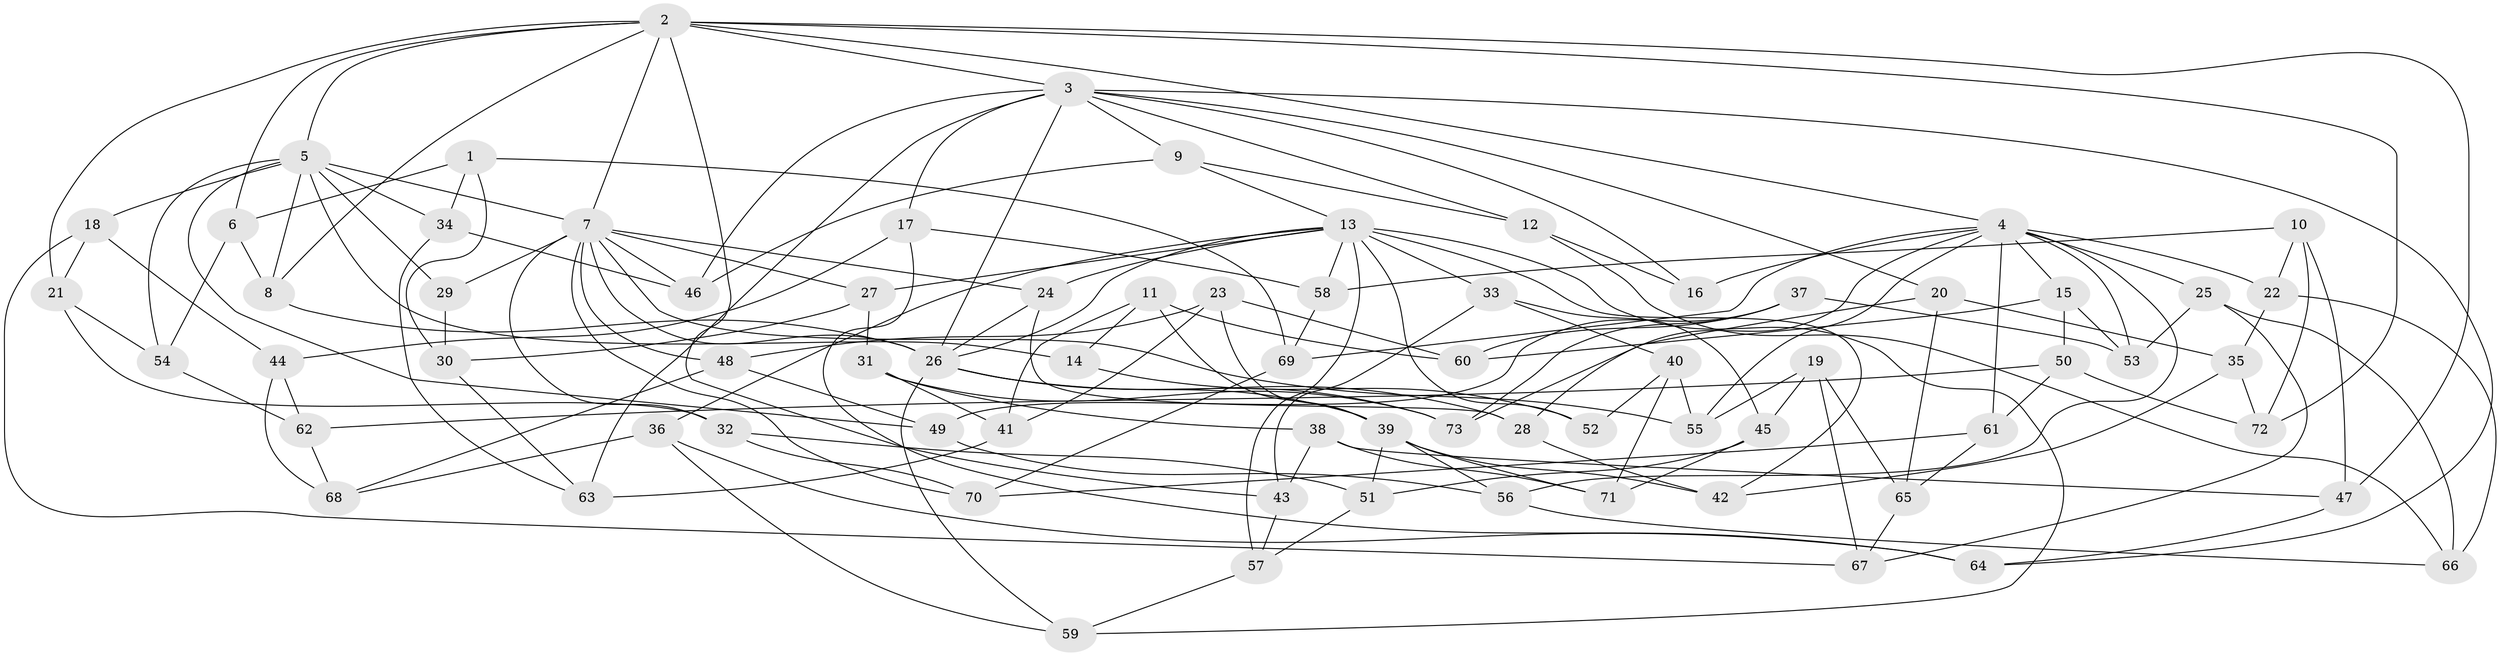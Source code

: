 // original degree distribution, {4: 1.0}
// Generated by graph-tools (version 1.1) at 2025/54/03/04/25 22:54:02]
// undirected, 73 vertices, 167 edges
graph export_dot {
  node [color=gray90,style=filled];
  1;
  2;
  3;
  4;
  5;
  6;
  7;
  8;
  9;
  10;
  11;
  12;
  13;
  14;
  15;
  16;
  17;
  18;
  19;
  20;
  21;
  22;
  23;
  24;
  25;
  26;
  27;
  28;
  29;
  30;
  31;
  32;
  33;
  34;
  35;
  36;
  37;
  38;
  39;
  40;
  41;
  42;
  43;
  44;
  45;
  46;
  47;
  48;
  49;
  50;
  51;
  52;
  53;
  54;
  55;
  56;
  57;
  58;
  59;
  60;
  61;
  62;
  63;
  64;
  65;
  66;
  67;
  68;
  69;
  70;
  71;
  72;
  73;
  1 -- 6 [weight=1.0];
  1 -- 30 [weight=1.0];
  1 -- 34 [weight=1.0];
  1 -- 69 [weight=1.0];
  2 -- 3 [weight=1.0];
  2 -- 4 [weight=1.0];
  2 -- 5 [weight=1.0];
  2 -- 6 [weight=1.0];
  2 -- 7 [weight=1.0];
  2 -- 8 [weight=1.0];
  2 -- 21 [weight=1.0];
  2 -- 43 [weight=1.0];
  2 -- 47 [weight=1.0];
  2 -- 72 [weight=1.0];
  3 -- 9 [weight=1.0];
  3 -- 12 [weight=1.0];
  3 -- 16 [weight=1.0];
  3 -- 17 [weight=1.0];
  3 -- 20 [weight=1.0];
  3 -- 26 [weight=1.0];
  3 -- 46 [weight=1.0];
  3 -- 63 [weight=1.0];
  3 -- 64 [weight=1.0];
  4 -- 15 [weight=1.0];
  4 -- 16 [weight=2.0];
  4 -- 22 [weight=1.0];
  4 -- 25 [weight=1.0];
  4 -- 28 [weight=1.0];
  4 -- 53 [weight=1.0];
  4 -- 55 [weight=1.0];
  4 -- 56 [weight=1.0];
  4 -- 61 [weight=1.0];
  4 -- 69 [weight=1.0];
  5 -- 7 [weight=1.0];
  5 -- 8 [weight=1.0];
  5 -- 14 [weight=2.0];
  5 -- 18 [weight=1.0];
  5 -- 29 [weight=1.0];
  5 -- 34 [weight=1.0];
  5 -- 49 [weight=1.0];
  5 -- 54 [weight=1.0];
  6 -- 8 [weight=1.0];
  6 -- 54 [weight=1.0];
  7 -- 24 [weight=1.0];
  7 -- 26 [weight=1.0];
  7 -- 27 [weight=1.0];
  7 -- 29 [weight=2.0];
  7 -- 32 [weight=1.0];
  7 -- 46 [weight=1.0];
  7 -- 48 [weight=1.0];
  7 -- 55 [weight=1.0];
  7 -- 70 [weight=1.0];
  8 -- 26 [weight=1.0];
  9 -- 12 [weight=1.0];
  9 -- 13 [weight=1.0];
  9 -- 46 [weight=1.0];
  10 -- 22 [weight=1.0];
  10 -- 47 [weight=1.0];
  10 -- 58 [weight=1.0];
  10 -- 72 [weight=1.0];
  11 -- 14 [weight=1.0];
  11 -- 39 [weight=1.0];
  11 -- 41 [weight=1.0];
  11 -- 60 [weight=1.0];
  12 -- 16 [weight=1.0];
  12 -- 66 [weight=1.0];
  13 -- 24 [weight=1.0];
  13 -- 26 [weight=1.0];
  13 -- 27 [weight=1.0];
  13 -- 33 [weight=1.0];
  13 -- 36 [weight=1.0];
  13 -- 42 [weight=1.0];
  13 -- 52 [weight=2.0];
  13 -- 57 [weight=1.0];
  13 -- 58 [weight=1.0];
  13 -- 59 [weight=1.0];
  14 -- 52 [weight=1.0];
  15 -- 50 [weight=1.0];
  15 -- 53 [weight=1.0];
  15 -- 60 [weight=1.0];
  17 -- 44 [weight=1.0];
  17 -- 58 [weight=1.0];
  17 -- 64 [weight=1.0];
  18 -- 21 [weight=1.0];
  18 -- 44 [weight=1.0];
  18 -- 67 [weight=1.0];
  19 -- 45 [weight=1.0];
  19 -- 55 [weight=1.0];
  19 -- 65 [weight=1.0];
  19 -- 67 [weight=1.0];
  20 -- 35 [weight=1.0];
  20 -- 65 [weight=1.0];
  20 -- 73 [weight=1.0];
  21 -- 32 [weight=1.0];
  21 -- 54 [weight=1.0];
  22 -- 35 [weight=1.0];
  22 -- 66 [weight=1.0];
  23 -- 39 [weight=1.0];
  23 -- 41 [weight=1.0];
  23 -- 48 [weight=1.0];
  23 -- 60 [weight=1.0];
  24 -- 26 [weight=1.0];
  24 -- 28 [weight=1.0];
  25 -- 53 [weight=1.0];
  25 -- 66 [weight=1.0];
  25 -- 67 [weight=1.0];
  26 -- 28 [weight=1.0];
  26 -- 39 [weight=2.0];
  26 -- 59 [weight=1.0];
  26 -- 73 [weight=1.0];
  27 -- 30 [weight=1.0];
  27 -- 31 [weight=1.0];
  28 -- 42 [weight=1.0];
  29 -- 30 [weight=1.0];
  30 -- 63 [weight=1.0];
  31 -- 38 [weight=1.0];
  31 -- 41 [weight=1.0];
  31 -- 73 [weight=1.0];
  32 -- 51 [weight=1.0];
  32 -- 70 [weight=1.0];
  33 -- 40 [weight=1.0];
  33 -- 43 [weight=1.0];
  33 -- 45 [weight=1.0];
  34 -- 46 [weight=1.0];
  34 -- 63 [weight=1.0];
  35 -- 42 [weight=1.0];
  35 -- 72 [weight=1.0];
  36 -- 59 [weight=1.0];
  36 -- 64 [weight=1.0];
  36 -- 68 [weight=1.0];
  37 -- 49 [weight=1.0];
  37 -- 53 [weight=1.0];
  37 -- 60 [weight=1.0];
  37 -- 73 [weight=1.0];
  38 -- 43 [weight=1.0];
  38 -- 47 [weight=1.0];
  38 -- 71 [weight=1.0];
  39 -- 42 [weight=1.0];
  39 -- 51 [weight=1.0];
  39 -- 56 [weight=1.0];
  39 -- 71 [weight=1.0];
  40 -- 52 [weight=1.0];
  40 -- 55 [weight=1.0];
  40 -- 71 [weight=1.0];
  41 -- 63 [weight=1.0];
  43 -- 57 [weight=1.0];
  44 -- 62 [weight=1.0];
  44 -- 68 [weight=1.0];
  45 -- 51 [weight=1.0];
  45 -- 71 [weight=1.0];
  47 -- 64 [weight=1.0];
  48 -- 49 [weight=1.0];
  48 -- 68 [weight=1.0];
  49 -- 56 [weight=1.0];
  50 -- 61 [weight=1.0];
  50 -- 62 [weight=1.0];
  50 -- 72 [weight=1.0];
  51 -- 57 [weight=1.0];
  54 -- 62 [weight=1.0];
  56 -- 66 [weight=1.0];
  57 -- 59 [weight=1.0];
  58 -- 69 [weight=1.0];
  61 -- 65 [weight=1.0];
  61 -- 70 [weight=1.0];
  62 -- 68 [weight=1.0];
  65 -- 67 [weight=1.0];
  69 -- 70 [weight=1.0];
}
